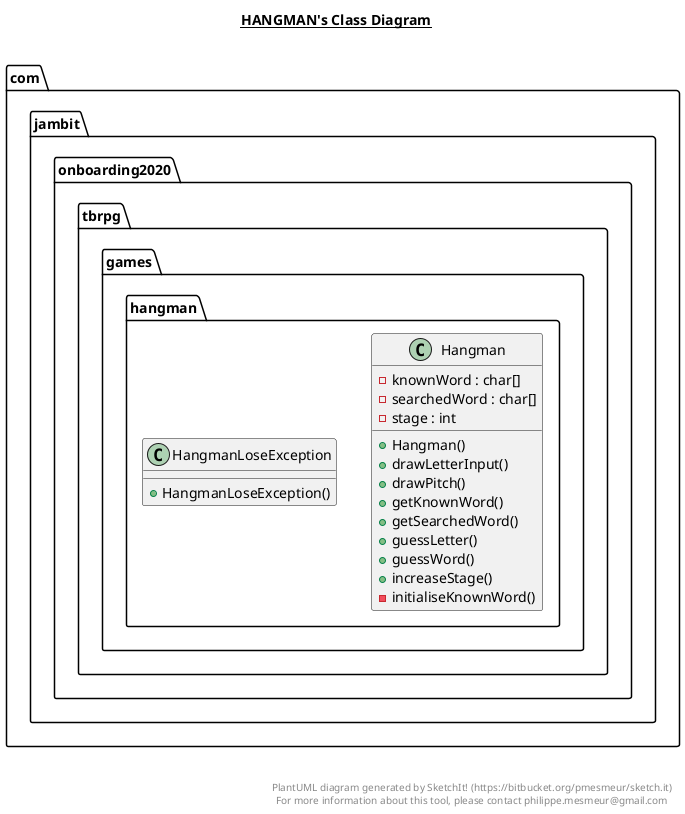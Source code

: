 @startuml

title __HANGMAN's Class Diagram__\n

  namespace com.jambit.onboarding2020.tbrpg {
    namespace games {
      namespace hangman {
        class com.jambit.onboarding2020.tbrpg.games.hangman.Hangman {
            - knownWord : char[]
            - searchedWord : char[]
            - stage : int
            + Hangman()
            + drawLetterInput()
            + drawPitch()
            + getKnownWord()
            + getSearchedWord()
            + guessLetter()
            + guessWord()
            + increaseStage()
            - initialiseKnownWord()
        }
      }
    }
  }
  

  namespace com.jambit.onboarding2020.tbrpg {
    namespace games {
      namespace hangman {
        class com.jambit.onboarding2020.tbrpg.games.hangman.HangmanLoseException {
            + HangmanLoseException()
        }
      }
    }
  }
  



right footer


PlantUML diagram generated by SketchIt! (https://bitbucket.org/pmesmeur/sketch.it)
For more information about this tool, please contact philippe.mesmeur@gmail.com
endfooter

@enduml
